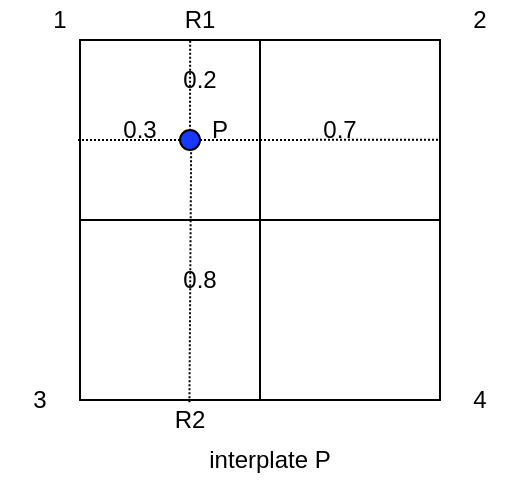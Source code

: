 <mxfile version="10.7.9" type="github"><diagram id="4BOc3S6LgjrA29KMavEF" name="Page-1"><mxGraphModel dx="948" dy="1123" grid="1" gridSize="10" guides="1" tooltips="1" connect="1" arrows="1" fold="1" page="1" pageScale="1" pageWidth="850" pageHeight="1100" math="0" shadow="0"><root><mxCell id="0"/><mxCell id="1" parent="0"/><mxCell id="B9V2BhaZ3jCqnONo3Wpw-1" value="" style="whiteSpace=wrap;html=1;aspect=fixed;" vertex="1" parent="1"><mxGeometry x="280" y="370" width="180" height="180" as="geometry"/></mxCell><mxCell id="B9V2BhaZ3jCqnONo3Wpw-5" value="" style="endArrow=none;html=1;entryX=1;entryY=0.5;entryDx=0;entryDy=0;exitX=0;exitY=0.5;exitDx=0;exitDy=0;" edge="1" parent="1" source="B9V2BhaZ3jCqnONo3Wpw-1" target="B9V2BhaZ3jCqnONo3Wpw-1"><mxGeometry width="50" height="50" relative="1" as="geometry"><mxPoint x="280" y="620" as="sourcePoint"/><mxPoint x="330" y="570" as="targetPoint"/></mxGeometry></mxCell><mxCell id="B9V2BhaZ3jCqnONo3Wpw-7" value="" style="endArrow=none;html=1;entryX=0.5;entryY=0;entryDx=0;entryDy=0;exitX=0.5;exitY=1;exitDx=0;exitDy=0;" edge="1" parent="1" source="B9V2BhaZ3jCqnONo3Wpw-1" target="B9V2BhaZ3jCqnONo3Wpw-1"><mxGeometry width="50" height="50" relative="1" as="geometry"><mxPoint x="200" y="530" as="sourcePoint"/><mxPoint x="250" y="480" as="targetPoint"/></mxGeometry></mxCell><mxCell id="B9V2BhaZ3jCqnONo3Wpw-8" value="1" style="text;html=1;strokeColor=none;fillColor=none;align=center;verticalAlign=middle;whiteSpace=wrap;rounded=0;" vertex="1" parent="1"><mxGeometry x="250" y="350" width="40" height="20" as="geometry"/></mxCell><mxCell id="B9V2BhaZ3jCqnONo3Wpw-9" value="2" style="text;html=1;strokeColor=none;fillColor=none;align=center;verticalAlign=middle;whiteSpace=wrap;rounded=0;" vertex="1" parent="1"><mxGeometry x="460" y="350" width="40" height="20" as="geometry"/></mxCell><mxCell id="B9V2BhaZ3jCqnONo3Wpw-10" value="4" style="text;html=1;strokeColor=none;fillColor=none;align=center;verticalAlign=middle;whiteSpace=wrap;rounded=0;" vertex="1" parent="1"><mxGeometry x="460" y="540" width="40" height="20" as="geometry"/></mxCell><mxCell id="B9V2BhaZ3jCqnONo3Wpw-11" value="3" style="text;html=1;strokeColor=none;fillColor=none;align=center;verticalAlign=middle;whiteSpace=wrap;rounded=0;" vertex="1" parent="1"><mxGeometry x="240" y="540" width="40" height="20" as="geometry"/></mxCell><mxCell id="B9V2BhaZ3jCqnONo3Wpw-12" value="" style="ellipse;whiteSpace=wrap;html=1;fillColor=#1938FF;" vertex="1" parent="1"><mxGeometry x="330" y="415" width="10" height="10" as="geometry"/></mxCell><mxCell id="B9V2BhaZ3jCqnONo3Wpw-13" value="P" style="text;html=1;strokeColor=none;fillColor=none;align=center;verticalAlign=middle;whiteSpace=wrap;rounded=0;" vertex="1" parent="1"><mxGeometry x="330" y="405" width="40" height="20" as="geometry"/></mxCell><mxCell id="B9V2BhaZ3jCqnONo3Wpw-14" value="" style="endArrow=none;html=1;entryX=0;entryY=0.75;entryDx=0;entryDy=0;dashed=1;dashPattern=1 1;" edge="1" parent="1" target="B9V2BhaZ3jCqnONo3Wpw-13"><mxGeometry width="50" height="50" relative="1" as="geometry"><mxPoint x="279" y="420" as="sourcePoint"/><mxPoint x="210" y="430" as="targetPoint"/></mxGeometry></mxCell><mxCell id="B9V2BhaZ3jCqnONo3Wpw-15" value="" style="endArrow=none;html=1;entryX=1;entryY=0.277;entryDx=0;entryDy=0;entryPerimeter=0;jumpStyle=none;rounded=0;dashed=1;dashPattern=1 1;" edge="1" parent="1" target="B9V2BhaZ3jCqnONo3Wpw-1"><mxGeometry width="50" height="50" relative="1" as="geometry"><mxPoint x="340" y="420" as="sourcePoint"/><mxPoint x="391" y="419.93" as="targetPoint"/></mxGeometry></mxCell><mxCell id="B9V2BhaZ3jCqnONo3Wpw-16" value="0.3" style="text;html=1;strokeColor=none;fillColor=none;align=center;verticalAlign=middle;whiteSpace=wrap;rounded=0;" vertex="1" parent="1"><mxGeometry x="290" y="405" width="40" height="20" as="geometry"/></mxCell><mxCell id="B9V2BhaZ3jCqnONo3Wpw-17" value="0.7" style="text;html=1;strokeColor=none;fillColor=none;align=center;verticalAlign=middle;whiteSpace=wrap;rounded=0;" vertex="1" parent="1"><mxGeometry x="390" y="405" width="40" height="20" as="geometry"/></mxCell><mxCell id="B9V2BhaZ3jCqnONo3Wpw-19" value="" style="endArrow=none;html=1;dashed=1;dashPattern=1 1;exitX=0.306;exitY=0.002;exitDx=0;exitDy=0;exitPerimeter=0;entryX=0.125;entryY=0.5;entryDx=0;entryDy=0;entryPerimeter=0;" edge="1" parent="1" source="B9V2BhaZ3jCqnONo3Wpw-1" target="B9V2BhaZ3jCqnONo3Wpw-13"><mxGeometry width="50" height="50" relative="1" as="geometry"><mxPoint x="289" y="430" as="sourcePoint"/><mxPoint x="340.047" y="430.007" as="targetPoint"/></mxGeometry></mxCell><mxCell id="B9V2BhaZ3jCqnONo3Wpw-20" value="" style="endArrow=none;html=1;dashed=1;dashPattern=1 1;entryX=0.139;entryY=1.032;entryDx=0;entryDy=0;entryPerimeter=0;exitX=0.304;exitY=1.006;exitDx=0;exitDy=0;exitPerimeter=0;" edge="1" parent="1" source="B9V2BhaZ3jCqnONo3Wpw-1" target="B9V2BhaZ3jCqnONo3Wpw-13"><mxGeometry width="50" height="50" relative="1" as="geometry"><mxPoint x="330.013" y="429.842" as="sourcePoint"/><mxPoint x="330.013" y="474.54" as="targetPoint"/></mxGeometry></mxCell><mxCell id="B9V2BhaZ3jCqnONo3Wpw-21" value="0.2" style="text;html=1;strokeColor=none;fillColor=none;align=center;verticalAlign=middle;whiteSpace=wrap;rounded=0;" vertex="1" parent="1"><mxGeometry x="320" y="380" width="40" height="20" as="geometry"/></mxCell><mxCell id="B9V2BhaZ3jCqnONo3Wpw-22" value="0.8" style="text;html=1;strokeColor=none;fillColor=none;align=center;verticalAlign=middle;whiteSpace=wrap;rounded=0;" vertex="1" parent="1"><mxGeometry x="320" y="480" width="40" height="20" as="geometry"/></mxCell><mxCell id="B9V2BhaZ3jCqnONo3Wpw-23" value="interplate P" style="text;html=1;strokeColor=none;fillColor=none;align=center;verticalAlign=middle;whiteSpace=wrap;rounded=0;" vertex="1" parent="1"><mxGeometry x="335" y="570" width="80" height="20" as="geometry"/></mxCell><mxCell id="B9V2BhaZ3jCqnONo3Wpw-24" value="R1" style="text;html=1;strokeColor=none;fillColor=none;align=center;verticalAlign=middle;whiteSpace=wrap;rounded=0;" vertex="1" parent="1"><mxGeometry x="320" y="350" width="40" height="20" as="geometry"/></mxCell><mxCell id="B9V2BhaZ3jCqnONo3Wpw-25" value="R2" style="text;html=1;strokeColor=none;fillColor=none;align=center;verticalAlign=middle;whiteSpace=wrap;rounded=0;" vertex="1" parent="1"><mxGeometry x="315" y="549.5" width="40" height="20" as="geometry"/></mxCell></root></mxGraphModel></diagram></mxfile>